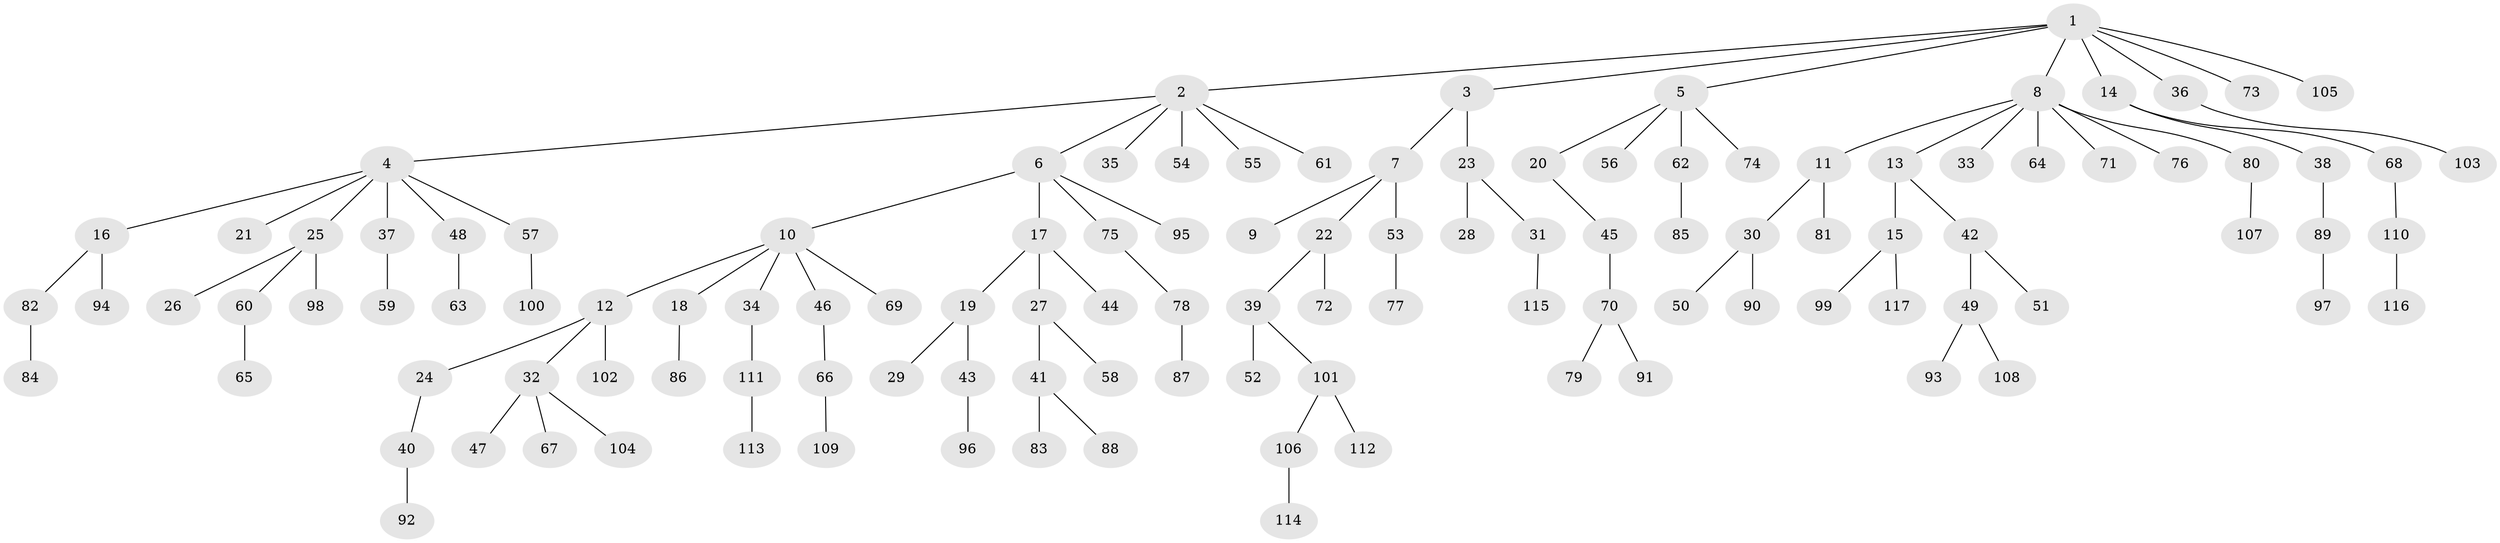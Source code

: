 // coarse degree distribution, {7: 0.039473684210526314, 10: 0.013157894736842105, 3: 0.09210526315789473, 4: 0.039473684210526314, 5: 0.013157894736842105, 1: 0.5921052631578947, 6: 0.013157894736842105, 2: 0.19736842105263158}
// Generated by graph-tools (version 1.1) at 2025/24/03/03/25 07:24:06]
// undirected, 117 vertices, 116 edges
graph export_dot {
graph [start="1"]
  node [color=gray90,style=filled];
  1;
  2;
  3;
  4;
  5;
  6;
  7;
  8;
  9;
  10;
  11;
  12;
  13;
  14;
  15;
  16;
  17;
  18;
  19;
  20;
  21;
  22;
  23;
  24;
  25;
  26;
  27;
  28;
  29;
  30;
  31;
  32;
  33;
  34;
  35;
  36;
  37;
  38;
  39;
  40;
  41;
  42;
  43;
  44;
  45;
  46;
  47;
  48;
  49;
  50;
  51;
  52;
  53;
  54;
  55;
  56;
  57;
  58;
  59;
  60;
  61;
  62;
  63;
  64;
  65;
  66;
  67;
  68;
  69;
  70;
  71;
  72;
  73;
  74;
  75;
  76;
  77;
  78;
  79;
  80;
  81;
  82;
  83;
  84;
  85;
  86;
  87;
  88;
  89;
  90;
  91;
  92;
  93;
  94;
  95;
  96;
  97;
  98;
  99;
  100;
  101;
  102;
  103;
  104;
  105;
  106;
  107;
  108;
  109;
  110;
  111;
  112;
  113;
  114;
  115;
  116;
  117;
  1 -- 2;
  1 -- 3;
  1 -- 5;
  1 -- 8;
  1 -- 14;
  1 -- 36;
  1 -- 73;
  1 -- 105;
  2 -- 4;
  2 -- 6;
  2 -- 35;
  2 -- 54;
  2 -- 55;
  2 -- 61;
  3 -- 7;
  3 -- 23;
  4 -- 16;
  4 -- 21;
  4 -- 25;
  4 -- 37;
  4 -- 48;
  4 -- 57;
  5 -- 20;
  5 -- 56;
  5 -- 62;
  5 -- 74;
  6 -- 10;
  6 -- 17;
  6 -- 75;
  6 -- 95;
  7 -- 9;
  7 -- 22;
  7 -- 53;
  8 -- 11;
  8 -- 13;
  8 -- 33;
  8 -- 64;
  8 -- 71;
  8 -- 76;
  8 -- 80;
  10 -- 12;
  10 -- 18;
  10 -- 34;
  10 -- 46;
  10 -- 69;
  11 -- 30;
  11 -- 81;
  12 -- 24;
  12 -- 32;
  12 -- 102;
  13 -- 15;
  13 -- 42;
  14 -- 38;
  14 -- 68;
  15 -- 99;
  15 -- 117;
  16 -- 82;
  16 -- 94;
  17 -- 19;
  17 -- 27;
  17 -- 44;
  18 -- 86;
  19 -- 29;
  19 -- 43;
  20 -- 45;
  22 -- 39;
  22 -- 72;
  23 -- 28;
  23 -- 31;
  24 -- 40;
  25 -- 26;
  25 -- 60;
  25 -- 98;
  27 -- 41;
  27 -- 58;
  30 -- 50;
  30 -- 90;
  31 -- 115;
  32 -- 47;
  32 -- 67;
  32 -- 104;
  34 -- 111;
  36 -- 103;
  37 -- 59;
  38 -- 89;
  39 -- 52;
  39 -- 101;
  40 -- 92;
  41 -- 83;
  41 -- 88;
  42 -- 49;
  42 -- 51;
  43 -- 96;
  45 -- 70;
  46 -- 66;
  48 -- 63;
  49 -- 93;
  49 -- 108;
  53 -- 77;
  57 -- 100;
  60 -- 65;
  62 -- 85;
  66 -- 109;
  68 -- 110;
  70 -- 79;
  70 -- 91;
  75 -- 78;
  78 -- 87;
  80 -- 107;
  82 -- 84;
  89 -- 97;
  101 -- 106;
  101 -- 112;
  106 -- 114;
  110 -- 116;
  111 -- 113;
}
